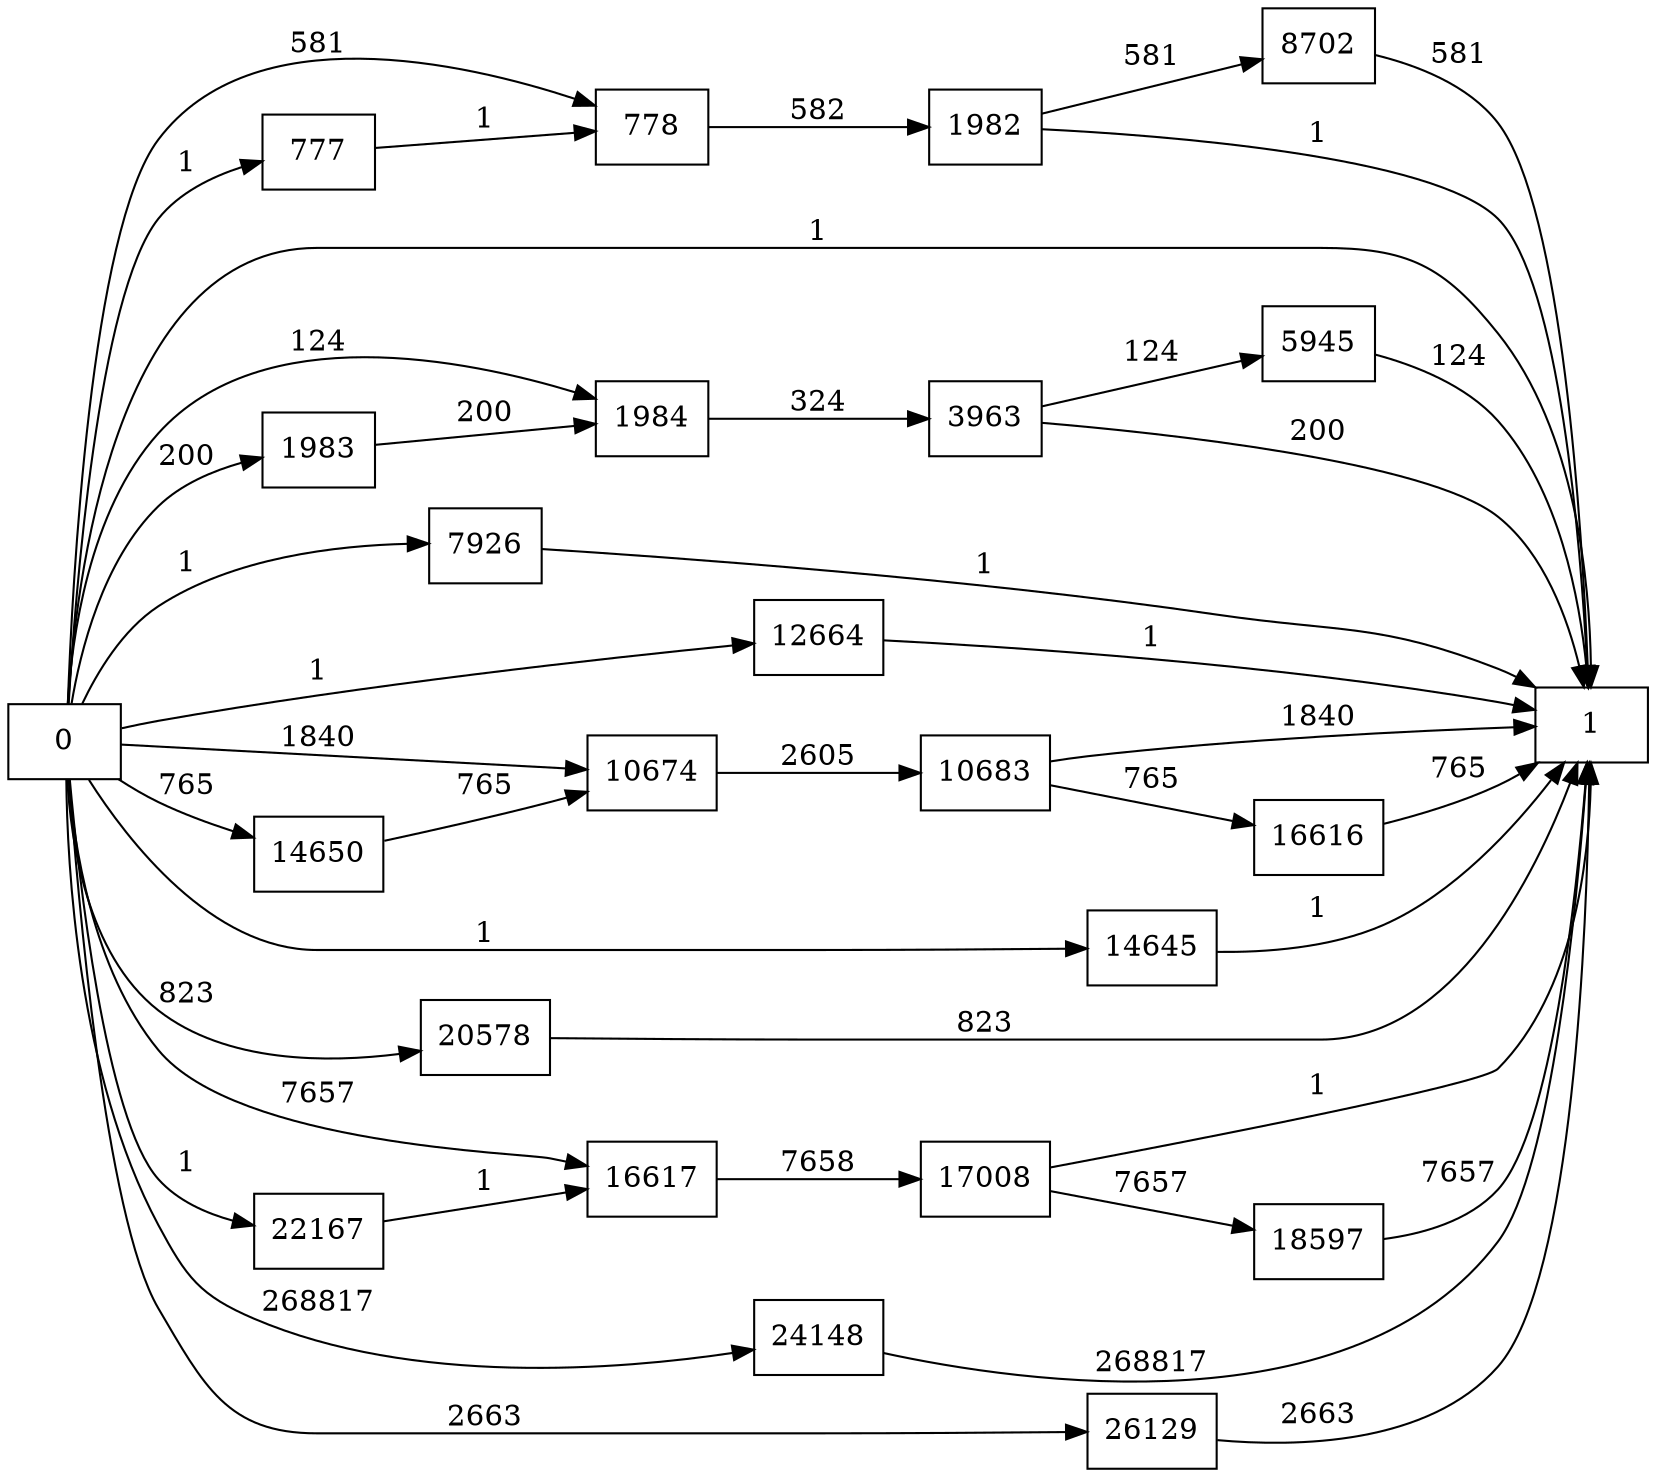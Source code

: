 digraph {
	graph [rankdir=LR]
	node [shape=rectangle]
	777 -> 778 [label=1]
	778 -> 1982 [label=582]
	1982 -> 1 [label=1]
	1982 -> 8702 [label=581]
	1983 -> 1984 [label=200]
	1984 -> 3963 [label=324]
	3963 -> 5945 [label=124]
	3963 -> 1 [label=200]
	5945 -> 1 [label=124]
	7926 -> 1 [label=1]
	8702 -> 1 [label=581]
	10674 -> 10683 [label=2605]
	10683 -> 1 [label=1840]
	10683 -> 16616 [label=765]
	12664 -> 1 [label=1]
	14645 -> 1 [label=1]
	14650 -> 10674 [label=765]
	16616 -> 1 [label=765]
	16617 -> 17008 [label=7658]
	17008 -> 1 [label=1]
	17008 -> 18597 [label=7657]
	18597 -> 1 [label=7657]
	20578 -> 1 [label=823]
	22167 -> 16617 [label=1]
	24148 -> 1 [label=268817]
	26129 -> 1 [label=2663]
	0 -> 1983 [label=200]
	0 -> 1984 [label=124]
	0 -> 778 [label=581]
	0 -> 16617 [label=7657]
	0 -> 777 [label=1]
	0 -> 1 [label=1]
	0 -> 7926 [label=1]
	0 -> 10674 [label=1840]
	0 -> 12664 [label=1]
	0 -> 14645 [label=1]
	0 -> 14650 [label=765]
	0 -> 20578 [label=823]
	0 -> 22167 [label=1]
	0 -> 24148 [label=268817]
	0 -> 26129 [label=2663]
}
